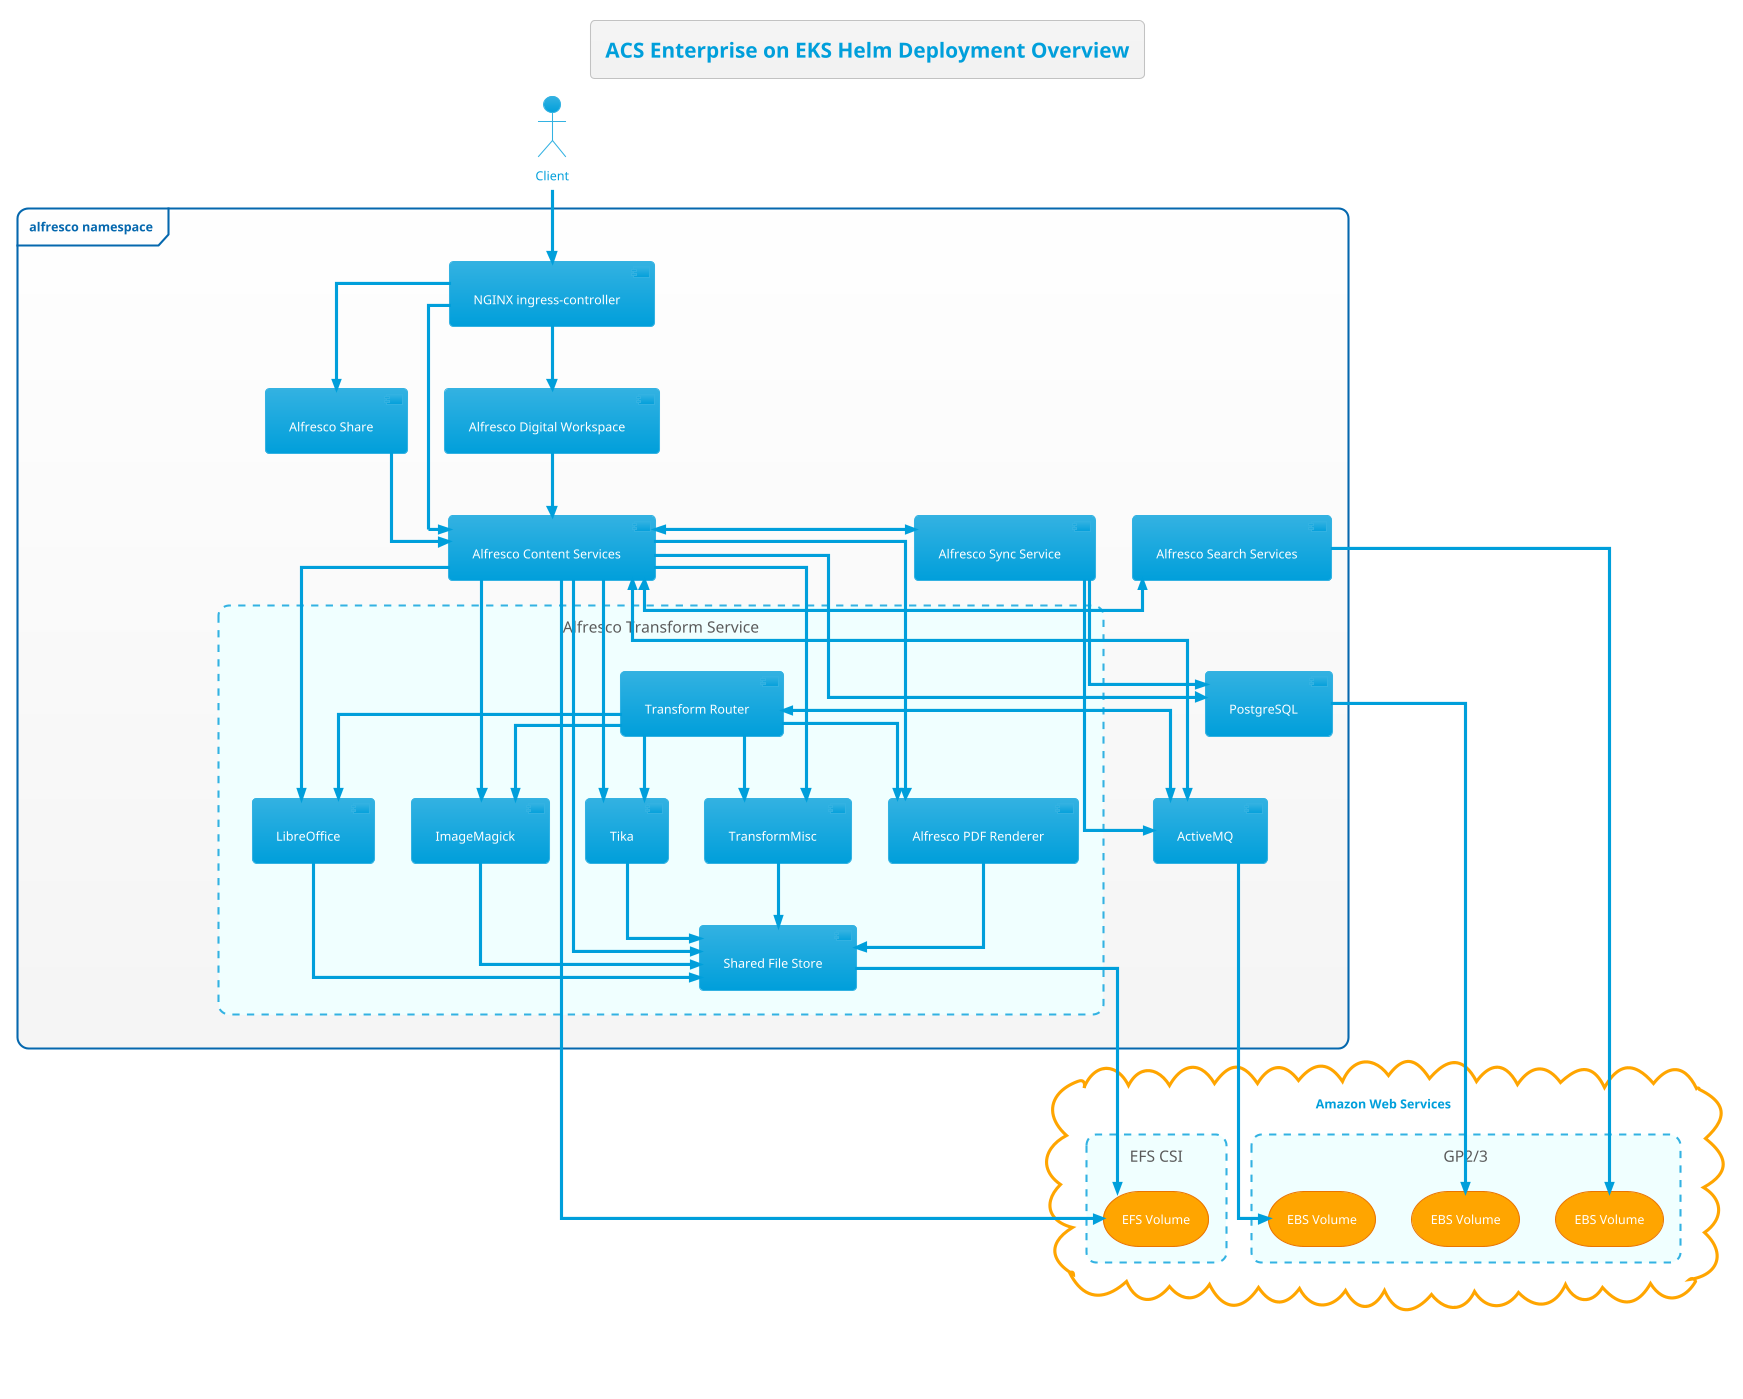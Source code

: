 @startuml
!theme bluegray
Title: ACS Enterprise on EKS Helm Deployment Overview

skinparam linetype ortho
skinparam rectangle {
    BorderStyle dashed
    FontSize 15
    FontStyle none
    BackgroundColor Azure
}

skinparam cloud {
    BorderThickness 3
    BorderColor Orange
    BackgroundColor white
    CloudFontSize 15
}

actor Client

frame "alfresco namespace" {
    component "NGINX ingress-controller" as nginx
    together {
        component "Alfresco Digital Workspace" as adw
        component "Alfresco Share" as share
    }
    component "Alfresco Content Services" as acs
    component "Alfresco Search Services" as ass
    component "Alfresco Sync Service" as sync
    component "PostgreSQL" as psql
    component "ActiveMQ" as amq
    rectangle "Alfresco Transform Service" as ats {
        component "Transform Router" as tr
        component "Shared File Store" as sfs
        component "Alfresco PDF Renderer" as pdfr
        component "LibreOffice" as libr
        component "ImageMagick" as img
        component "Tika" as tika
        component "TransformMisc" as misc
    }
}

cloud "Amazon Web Services" {
    rectangle "GP2/3" {
        storage "EBS Volume" as ebs1 #Orange
        storage "EBS Volume" as ebs2 #Orange
        storage "EBS Volume" as ebs3 #Orange
    }
    rectangle "EFS CSI" {
        storage "EFS Volume" as vc #Orange
    }
}

Client -->> nginx

nginx -->> acs
nginx -->> share
nginx -->> adw

acs -[hidden]- ats
acs -->> vc
amq -->> ebs1
psql -->> ebs2
sfs -->> vc
ass -->> ebs3

acs -->> psql
acs -->> pdfr
acs -->> libr
acs -->> img
acs -->> tika
acs -->> misc
acs -->> sfs
acs <<-->> amq
tr -->> pdfr
tr -->> libr
tr -->> img
tr -->> tika
tr -->> misc
tr <<-->> amq
pdfr -->> sfs
libr -->> sfs
img -->> sfs
tika -->> sfs
misc -->> sfs
share -->> acs
adw ->> acs

acs <<->> ass
sync <<->> acs
sync -->> psql
sync -->> amq

center footer Copyright 2021 Alfresco Software Inc

@enduml

